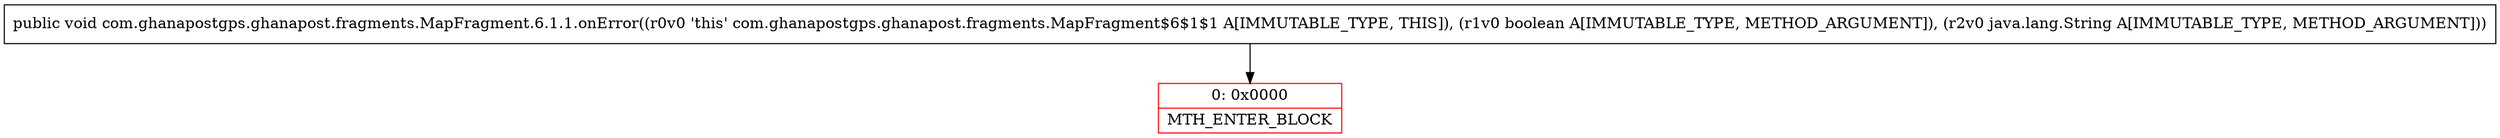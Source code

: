 digraph "CFG forcom.ghanapostgps.ghanapost.fragments.MapFragment.6.1.1.onError(ZLjava\/lang\/String;)V" {
subgraph cluster_Region_1456323027 {
label = "R(0)";
node [shape=record,color=blue];
}
Node_0 [shape=record,color=red,label="{0\:\ 0x0000|MTH_ENTER_BLOCK\l}"];
MethodNode[shape=record,label="{public void com.ghanapostgps.ghanapost.fragments.MapFragment.6.1.1.onError((r0v0 'this' com.ghanapostgps.ghanapost.fragments.MapFragment$6$1$1 A[IMMUTABLE_TYPE, THIS]), (r1v0 boolean A[IMMUTABLE_TYPE, METHOD_ARGUMENT]), (r2v0 java.lang.String A[IMMUTABLE_TYPE, METHOD_ARGUMENT])) }"];
MethodNode -> Node_0;
}

